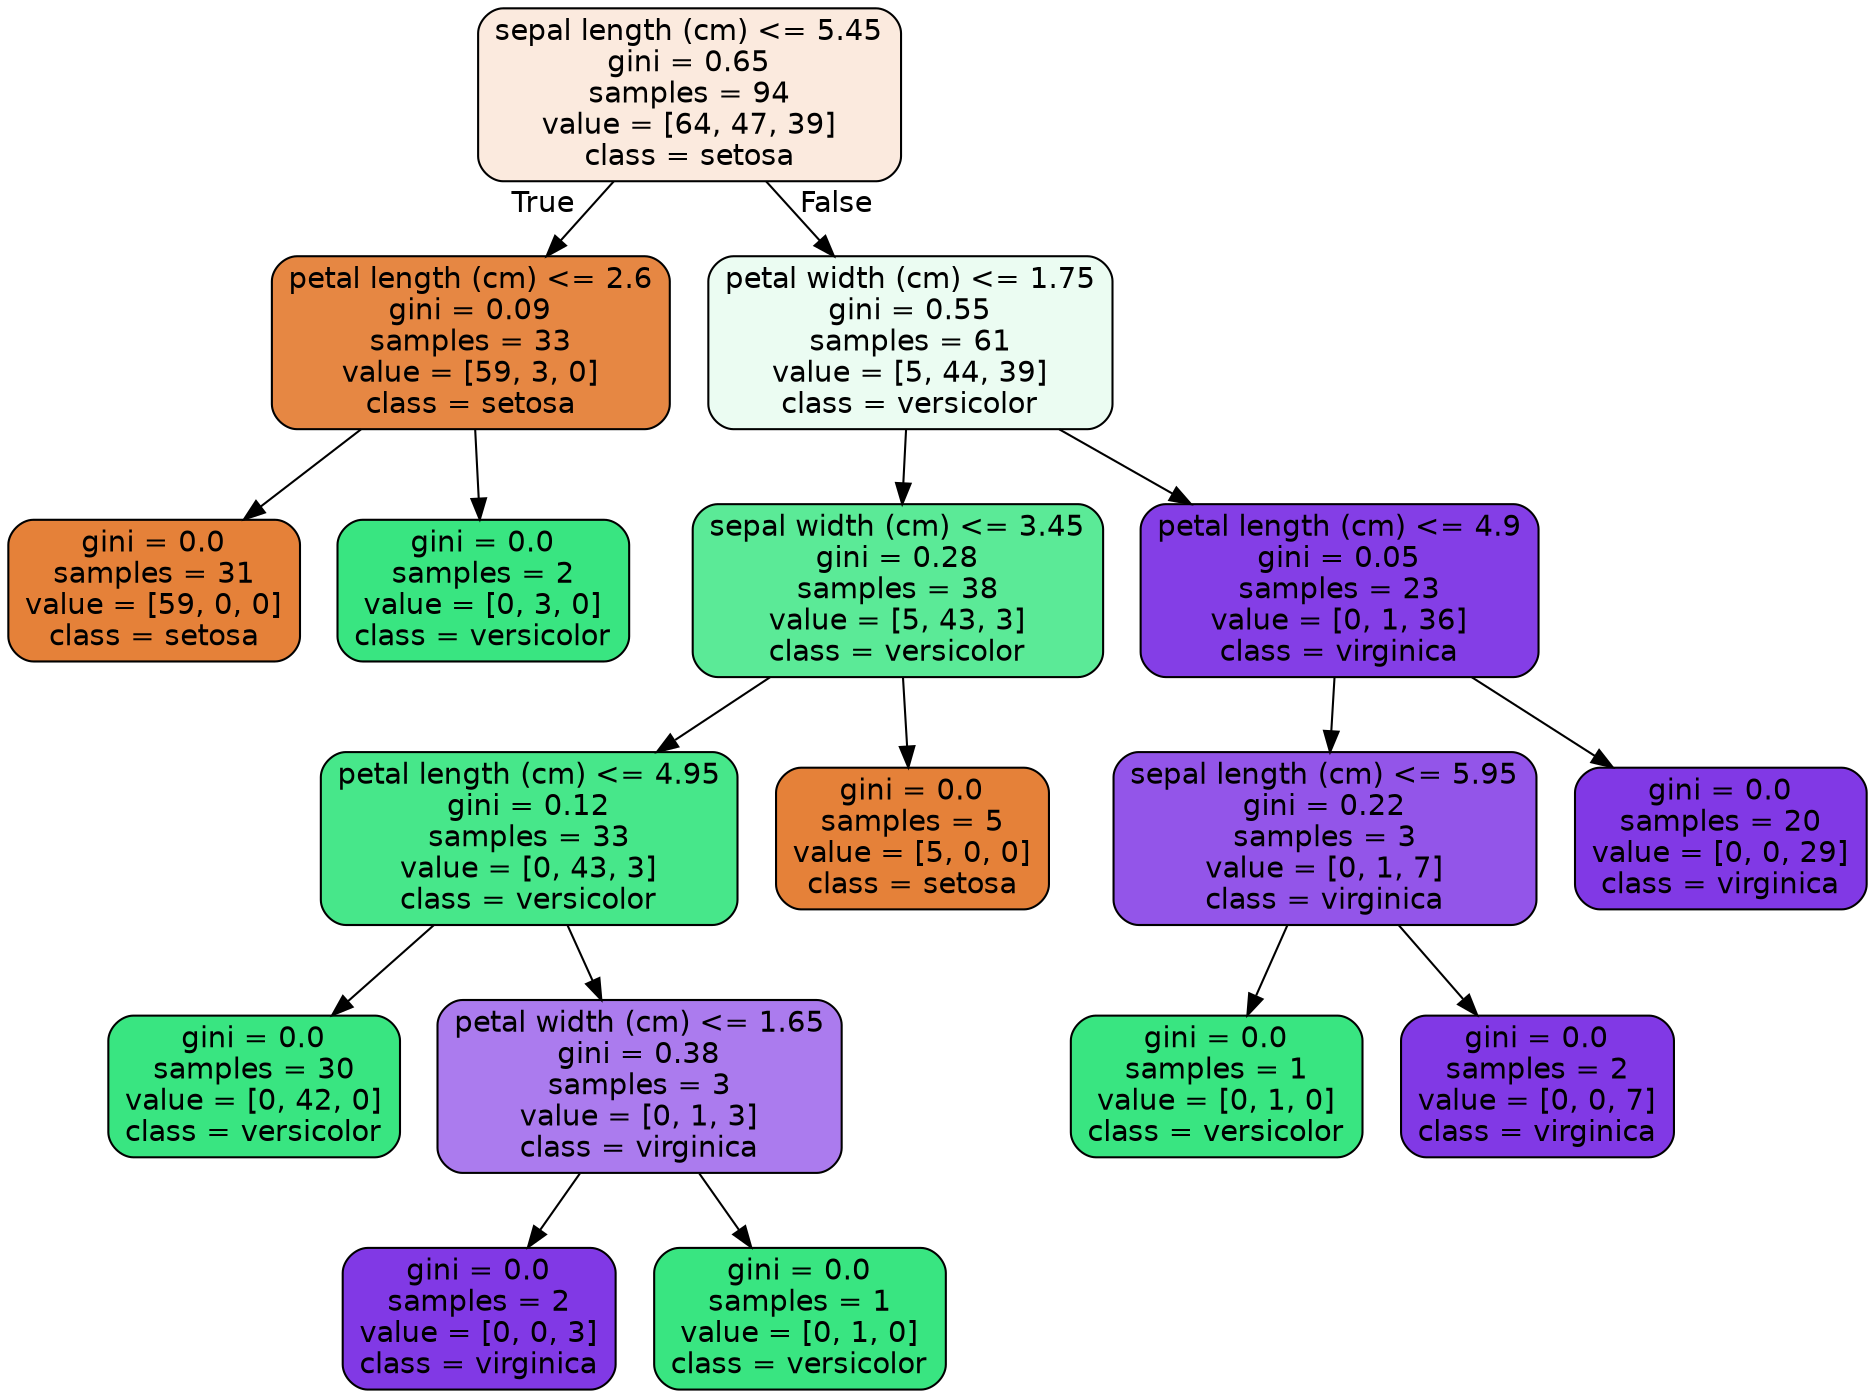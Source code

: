 digraph Tree {
node [shape=box, style="filled, rounded", color="black", fontname="helvetica"] ;
edge [fontname="helvetica"] ;
0 [label="sepal length (cm) <= 5.45\ngini = 0.65\nsamples = 94\nvalue = [64, 47, 39]\nclass = setosa", fillcolor="#fbeade"] ;
1 [label="petal length (cm) <= 2.6\ngini = 0.09\nsamples = 33\nvalue = [59, 3, 0]\nclass = setosa", fillcolor="#e68743"] ;
0 -> 1 [labeldistance=2.5, labelangle=45, headlabel="True"] ;
2 [label="gini = 0.0\nsamples = 31\nvalue = [59, 0, 0]\nclass = setosa", fillcolor="#e58139"] ;
1 -> 2 ;
3 [label="gini = 0.0\nsamples = 2\nvalue = [0, 3, 0]\nclass = versicolor", fillcolor="#39e581"] ;
1 -> 3 ;
4 [label="petal width (cm) <= 1.75\ngini = 0.55\nsamples = 61\nvalue = [5, 44, 39]\nclass = versicolor", fillcolor="#ebfcf2"] ;
0 -> 4 [labeldistance=2.5, labelangle=-45, headlabel="False"] ;
5 [label="sepal width (cm) <= 3.45\ngini = 0.28\nsamples = 38\nvalue = [5, 43, 3]\nclass = versicolor", fillcolor="#5bea97"] ;
4 -> 5 ;
6 [label="petal length (cm) <= 4.95\ngini = 0.12\nsamples = 33\nvalue = [0, 43, 3]\nclass = versicolor", fillcolor="#47e78a"] ;
5 -> 6 ;
7 [label="gini = 0.0\nsamples = 30\nvalue = [0, 42, 0]\nclass = versicolor", fillcolor="#39e581"] ;
6 -> 7 ;
8 [label="petal width (cm) <= 1.65\ngini = 0.38\nsamples = 3\nvalue = [0, 1, 3]\nclass = virginica", fillcolor="#ab7bee"] ;
6 -> 8 ;
9 [label="gini = 0.0\nsamples = 2\nvalue = [0, 0, 3]\nclass = virginica", fillcolor="#8139e5"] ;
8 -> 9 ;
10 [label="gini = 0.0\nsamples = 1\nvalue = [0, 1, 0]\nclass = versicolor", fillcolor="#39e581"] ;
8 -> 10 ;
11 [label="gini = 0.0\nsamples = 5\nvalue = [5, 0, 0]\nclass = setosa", fillcolor="#e58139"] ;
5 -> 11 ;
12 [label="petal length (cm) <= 4.9\ngini = 0.05\nsamples = 23\nvalue = [0, 1, 36]\nclass = virginica", fillcolor="#843ee6"] ;
4 -> 12 ;
13 [label="sepal length (cm) <= 5.95\ngini = 0.22\nsamples = 3\nvalue = [0, 1, 7]\nclass = virginica", fillcolor="#9355e9"] ;
12 -> 13 ;
14 [label="gini = 0.0\nsamples = 1\nvalue = [0, 1, 0]\nclass = versicolor", fillcolor="#39e581"] ;
13 -> 14 ;
15 [label="gini = 0.0\nsamples = 2\nvalue = [0, 0, 7]\nclass = virginica", fillcolor="#8139e5"] ;
13 -> 15 ;
16 [label="gini = 0.0\nsamples = 20\nvalue = [0, 0, 29]\nclass = virginica", fillcolor="#8139e5"] ;
12 -> 16 ;
}